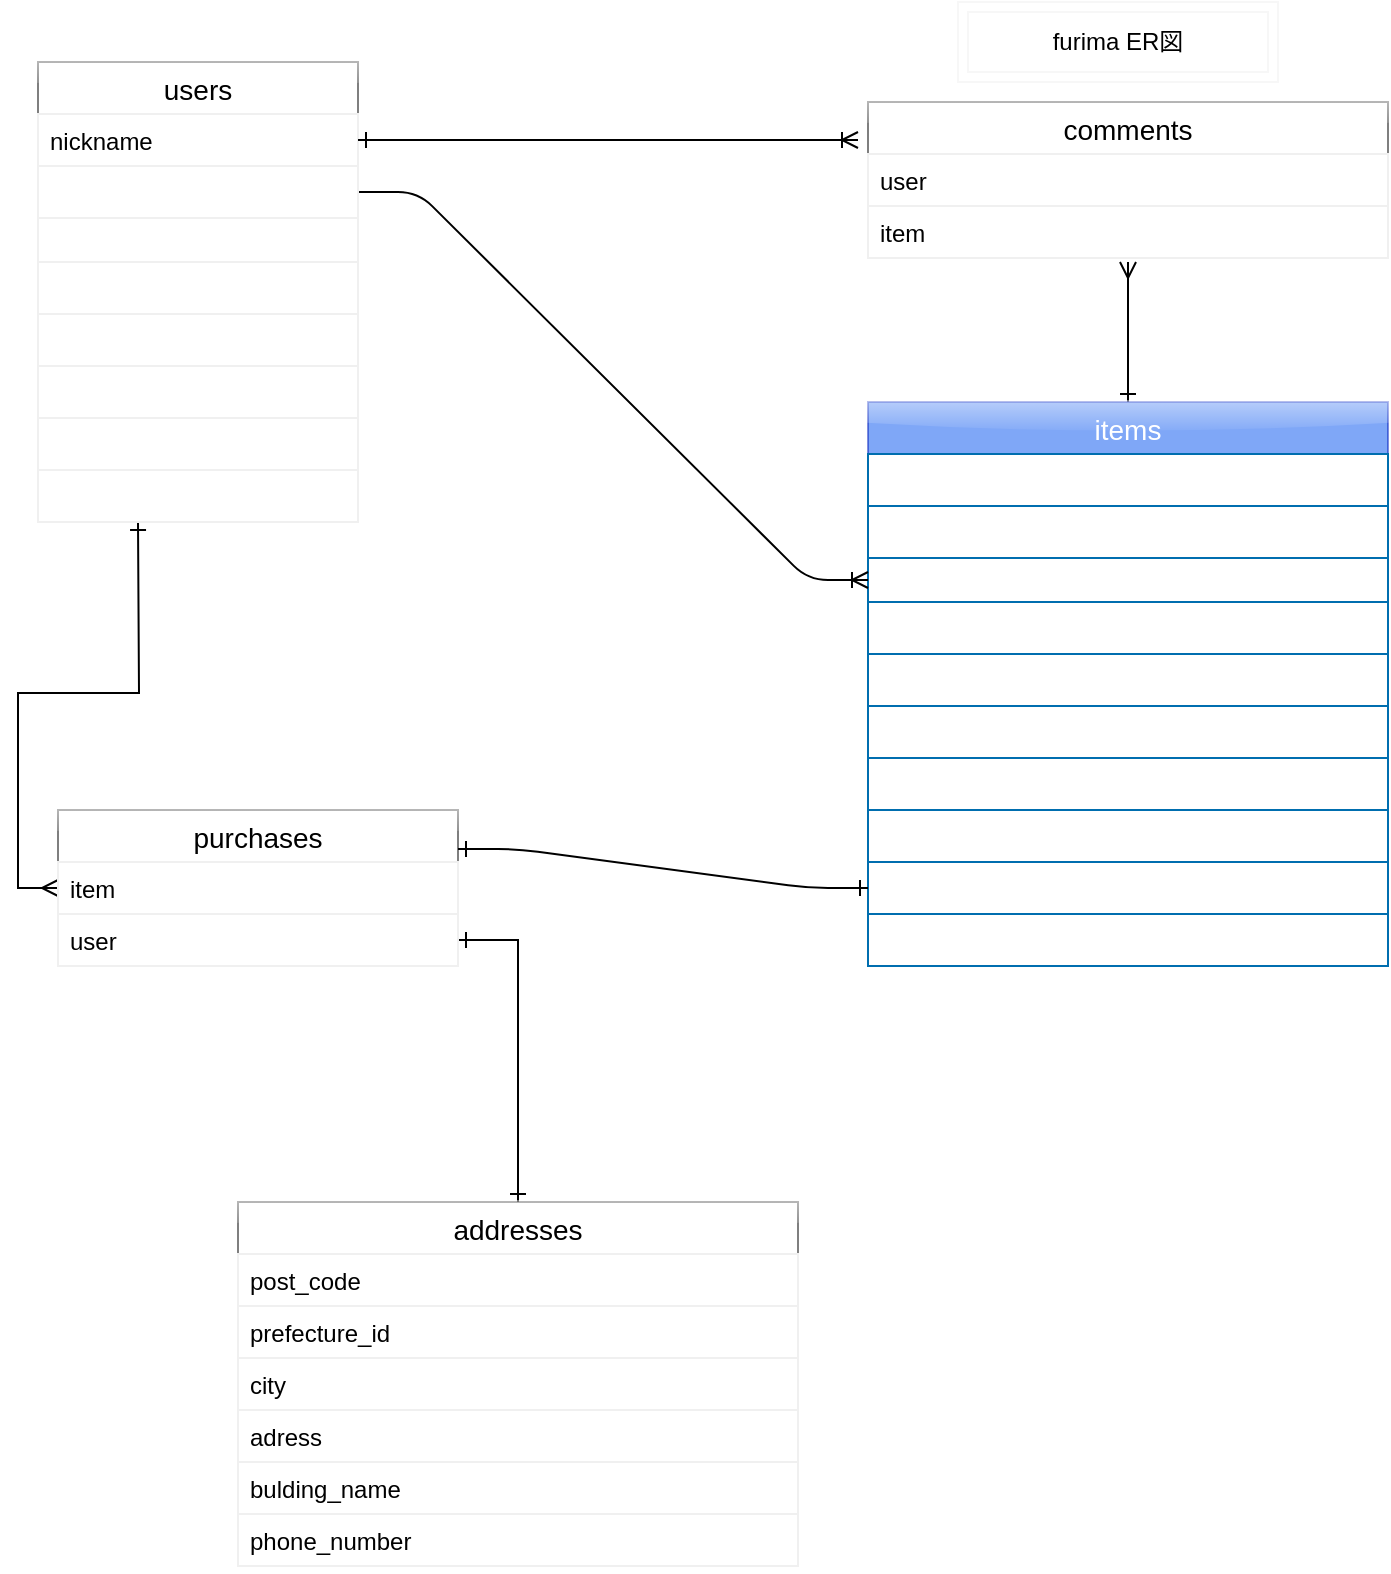 <mxfile version="13.1.3">
    <diagram id="6hGFLwfOUW9BJ-s0fimq" name="Page-1">
        <mxGraphModel dx="588" dy="1360" grid="1" gridSize="10" guides="1" tooltips="1" connect="1" arrows="1" fold="1" page="1" pageScale="1" pageWidth="1169" pageHeight="827" math="0" shadow="0">
            <root>
                <mxCell id="0"/>
                <mxCell id="1" parent="0"/>
                <mxCell id="108" style="edgeStyle=orthogonalEdgeStyle;rounded=0;orthogonalLoop=1;jettySize=auto;html=1;startArrow=ERone;startFill=0;startSize=6;endArrow=ERmany;endFill=0;endSize=6;targetPerimeterSpacing=0;strokeWidth=1;" parent="1" source="25" edge="1">
                    <mxGeometry relative="1" as="geometry">
                        <mxPoint x="585" y="140" as="targetPoint"/>
                    </mxGeometry>
                </mxCell>
                <mxCell id="25" value="items" style="swimlane;fontStyle=0;childLayout=stackLayout;horizontal=1;startSize=26;horizontalStack=0;resizeParent=1;resizeParentMax=0;resizeLast=0;collapsible=1;marginBottom=0;align=center;fontSize=14;rounded=0;shadow=0;glass=1;comic=0;labelBackgroundColor=none;fillColor=#0050ef;strokeColor=#001DBC;fontColor=#ffffff;swimlaneFillColor=none;opacity=50;" parent="1" vertex="1">
                    <mxGeometry x="455" y="210" width="260" height="282" as="geometry">
                        <mxRectangle x="140" y="150" width="70" height="26" as="alternateBounds"/>
                    </mxGeometry>
                </mxCell>
                <mxCell id="26" value="user_id" style="text;strokeColor=#006EAF;fillColor=none;spacingLeft=4;spacingRight=4;overflow=hidden;rotatable=0;points=[[0,0.5],[1,0.5]];portConstraint=eastwest;fontSize=12;fontColor=#ffffff;" parent="25" vertex="1">
                    <mxGeometry y="26" width="260" height="26" as="geometry"/>
                </mxCell>
                <mxCell id="27" value="price" style="text;strokeColor=#006EAF;fillColor=none;spacingLeft=4;spacingRight=4;overflow=hidden;rotatable=0;points=[[0,0.5],[1,0.5]];portConstraint=eastwest;fontSize=12;fontColor=#ffffff;" parent="25" vertex="1">
                    <mxGeometry y="52" width="260" height="26" as="geometry"/>
                </mxCell>
                <mxCell id="28" value="description" style="text;strokeColor=#006EAF;fillColor=none;spacingLeft=4;spacingRight=4;overflow=hidden;rotatable=0;points=[[0,0.5],[1,0.5]];portConstraint=eastwest;fontSize=12;fontColor=#ffffff;" parent="25" vertex="1">
                    <mxGeometry y="78" width="260" height="22" as="geometry"/>
                </mxCell>
                <mxCell id="29" value="category_id" style="text;strokeColor=#006EAF;fillColor=none;spacingLeft=4;spacingRight=4;overflow=hidden;rotatable=0;points=[[0,0.5],[1,0.5]];portConstraint=eastwest;fontSize=12;fontColor=#ffffff;" parent="25" vertex="1">
                    <mxGeometry y="100" width="260" height="26" as="geometry"/>
                </mxCell>
                <mxCell id="30" value="status" style="text;strokeColor=#006EAF;fillColor=none;spacingLeft=4;spacingRight=4;overflow=hidden;rotatable=0;points=[[0,0.5],[1,0.5]];portConstraint=eastwest;fontSize=12;fontColor=#ffffff;" parent="25" vertex="1">
                    <mxGeometry y="126" width="260" height="26" as="geometry"/>
                </mxCell>
                <mxCell id="31" value="cost" style="text;strokeColor=#006EAF;fillColor=none;spacingLeft=4;spacingRight=4;overflow=hidden;rotatable=0;points=[[0,0.5],[1,0.5]];portConstraint=eastwest;fontSize=12;fontColor=#ffffff;" parent="25" vertex="1">
                    <mxGeometry y="152" width="260" height="26" as="geometry"/>
                </mxCell>
                <mxCell id="32" value="days" style="text;strokeColor=#006EAF;fillColor=none;spacingLeft=4;spacingRight=4;overflow=hidden;rotatable=0;points=[[0,0.5],[1,0.5]];portConstraint=eastwest;fontSize=12;fontColor=#ffffff;" parent="25" vertex="1">
                    <mxGeometry y="178" width="260" height="26" as="geometry"/>
                </mxCell>
                <mxCell id="33" value="prefecture_id" style="text;strokeColor=#006EAF;fillColor=none;spacingLeft=4;spacingRight=4;overflow=hidden;rotatable=0;points=[[0,0.5],[1,0.5]];portConstraint=eastwest;fontSize=12;fontColor=#ffffff;" parent="25" vertex="1">
                    <mxGeometry y="204" width="260" height="26" as="geometry"/>
                </mxCell>
                <mxCell id="86" value="user_id" style="text;strokeColor=#006EAF;fillColor=none;spacingLeft=4;spacingRight=4;overflow=hidden;rotatable=0;points=[[0,0.5],[1,0.5]];portConstraint=eastwest;fontSize=12;fontColor=#ffffff;" parent="25" vertex="1">
                    <mxGeometry y="230" width="260" height="26" as="geometry"/>
                </mxCell>
                <mxCell id="60" value="user_id" style="text;strokeColor=#006EAF;fillColor=none;spacingLeft=4;spacingRight=4;overflow=hidden;rotatable=0;points=[[0,0.5],[1,0.5]];portConstraint=eastwest;fontSize=12;fontColor=#ffffff;" parent="25" vertex="1">
                    <mxGeometry y="256" width="260" height="26" as="geometry"/>
                </mxCell>
                <mxCell id="109" style="edgeStyle=orthogonalEdgeStyle;rounded=0;orthogonalLoop=1;jettySize=auto;html=1;startArrow=ERmany;startFill=0;startSize=6;endArrow=ERone;endFill=0;endSize=6;targetPerimeterSpacing=0;strokeWidth=1;exitX=0;exitY=0.5;exitDx=0;exitDy=0;" parent="1" source="79" edge="1">
                    <mxGeometry relative="1" as="geometry">
                        <mxPoint x="90" y="270" as="targetPoint"/>
                    </mxGeometry>
                </mxCell>
                <mxCell id="91" value="" style="edgeStyle=entityRelationEdgeStyle;fontSize=12;html=1;endArrow=ERoneToMany;strokeWidth=1;entryX=0;entryY=0.5;entryDx=0;entryDy=0;exitX=1;exitY=0.5;exitDx=0;exitDy=0;" parent="1" source="8" target="28" edge="1">
                    <mxGeometry width="100" height="100" relative="1" as="geometry">
                        <mxPoint x="220" y="220" as="sourcePoint"/>
                        <mxPoint x="320" y="120" as="targetPoint"/>
                    </mxGeometry>
                </mxCell>
                <mxCell id="96" value="" style="edgeStyle=entityRelationEdgeStyle;fontSize=12;html=1;endArrow=ERone;startArrow=ERone;strokeWidth=1;exitX=1;exitY=0.25;exitDx=0;exitDy=0;entryX=0;entryY=0.5;entryDx=0;entryDy=0;endFill=0;startFill=0;" parent="1" source="78" target="86" edge="1">
                    <mxGeometry width="100" height="100" relative="1" as="geometry">
                        <mxPoint x="280" y="650" as="sourcePoint"/>
                        <mxPoint x="380" y="550" as="targetPoint"/>
                    </mxGeometry>
                </mxCell>
                <mxCell id="106" style="edgeStyle=orthogonalEdgeStyle;rounded=0;orthogonalLoop=1;jettySize=auto;html=1;startArrow=ERone;startFill=0;startSize=6;endArrow=ERone;endFill=0;endSize=6;targetPerimeterSpacing=0;strokeWidth=1;entryX=0.5;entryY=0;entryDx=0;entryDy=0;" parent="1" source="80" edge="1" target="35">
                    <mxGeometry relative="1" as="geometry">
                        <mxPoint x="440" y="685" as="targetPoint"/>
                    </mxGeometry>
                </mxCell>
                <mxCell id="111" value="furima ER図" style="shape=ext;margin=3;double=1;whiteSpace=wrap;html=1;align=center;rounded=0;shadow=0;glass=1;comic=0;labelBackgroundColor=none;strokeColor=#F0F0F0;fillColor=none;gradientColor=none;opacity=50;" parent="1" vertex="1">
                    <mxGeometry x="500" y="10" width="160" height="40" as="geometry"/>
                </mxCell>
                <object label="users" type="" id="6">
                    <mxCell style="swimlane;fontStyle=0;childLayout=stackLayout;horizontal=1;startSize=26;horizontalStack=0;resizeParent=1;resizeParentMax=0;resizeLast=0;collapsible=1;marginBottom=0;align=center;fontSize=14;rounded=0;shadow=0;glass=1;comic=0;labelBackgroundColor=none;swimlaneFillColor=none;opacity=50;" parent="1" vertex="1">
                        <mxGeometry x="40" y="40" width="160" height="230" as="geometry">
                            <mxRectangle x="140" y="150" width="70" height="26" as="alternateBounds"/>
                        </mxGeometry>
                    </mxCell>
                </object>
                <mxCell id="7" value="nickname" style="text;spacingLeft=4;spacingRight=4;overflow=hidden;rotatable=0;points=[[0,0.5],[1,0.5]];portConstraint=eastwest;fontSize=12;strokeColor=#F0F0F0;" parent="6" vertex="1">
                    <mxGeometry y="26" width="160" height="26" as="geometry"/>
                </mxCell>
                <mxCell id="8" value="email" style="text;strokeColor=#F0F0F0;fillColor=none;spacingLeft=4;spacingRight=4;overflow=hidden;rotatable=0;points=[[0,0.5],[1,0.5]];portConstraint=eastwest;fontSize=12;fontColor=#ffffff;" parent="6" vertex="1">
                    <mxGeometry y="52" width="160" height="26" as="geometry"/>
                </mxCell>
                <mxCell id="9" value="password" style="text;strokeColor=#F0F0F0;fillColor=none;spacingLeft=4;spacingRight=4;overflow=hidden;rotatable=0;points=[[0,0.5],[1,0.5]];portConstraint=eastwest;fontSize=12;fontColor=#ffffff;" parent="6" vertex="1">
                    <mxGeometry y="78" width="160" height="22" as="geometry"/>
                </mxCell>
                <mxCell id="20" value="family_name" style="text;strokeColor=#F0F0F0;fillColor=none;spacingLeft=4;spacingRight=4;overflow=hidden;rotatable=0;points=[[0,0.5],[1,0.5]];portConstraint=eastwest;fontSize=12;fontColor=#ffffff;" parent="6" vertex="1">
                    <mxGeometry y="100" width="160" height="26" as="geometry"/>
                </mxCell>
                <mxCell id="21" value="fast_name" style="text;strokeColor=#F0F0F0;fillColor=none;spacingLeft=4;spacingRight=4;overflow=hidden;rotatable=0;points=[[0,0.5],[1,0.5]];portConstraint=eastwest;fontSize=12;fontColor=#ffffff;" parent="6" vertex="1">
                    <mxGeometry y="126" width="160" height="26" as="geometry"/>
                </mxCell>
                <mxCell id="22" value="family_name_kana" style="text;strokeColor=#F0F0F0;fillColor=none;spacingLeft=4;spacingRight=4;overflow=hidden;rotatable=0;points=[[0,0.5],[1,0.5]];portConstraint=eastwest;fontSize=12;fontColor=#ffffff;" parent="6" vertex="1">
                    <mxGeometry y="152" width="160" height="26" as="geometry"/>
                </mxCell>
                <mxCell id="23" value="fast_name_kana" style="text;strokeColor=#F0F0F0;fillColor=none;spacingLeft=4;spacingRight=4;overflow=hidden;rotatable=0;points=[[0,0.5],[1,0.5]];portConstraint=eastwest;fontSize=12;fontColor=#ffffff;" parent="6" vertex="1">
                    <mxGeometry y="178" width="160" height="26" as="geometry"/>
                </mxCell>
                <mxCell id="24" value="dirth_day" style="text;strokeColor=#F0F0F0;fillColor=none;spacingLeft=4;spacingRight=4;overflow=hidden;rotatable=0;points=[[0,0.5],[1,0.5]];portConstraint=eastwest;fontSize=12;fontColor=#ffffff;" parent="6" vertex="1">
                    <mxGeometry y="204" width="160" height="26" as="geometry"/>
                </mxCell>
                <mxCell id="78" value="purchases" style="swimlane;fontStyle=0;childLayout=stackLayout;horizontal=1;startSize=26;horizontalStack=0;resizeParent=1;resizeParentMax=0;resizeLast=0;collapsible=1;marginBottom=0;align=center;fontSize=14;rounded=0;shadow=0;glass=1;comic=0;labelBackgroundColor=none;opacity=50;swimlaneFillColor=none;" parent="1" vertex="1">
                    <mxGeometry x="50" y="414" width="200" height="78" as="geometry"/>
                </mxCell>
                <mxCell id="79" value="item" style="text;strokeColor=#F0F0F0;fillColor=none;spacingLeft=4;spacingRight=4;overflow=hidden;rotatable=0;points=[[0,0.5],[1,0.5]];portConstraint=eastwest;fontSize=12;" parent="78" vertex="1">
                    <mxGeometry y="26" width="200" height="26" as="geometry"/>
                </mxCell>
                <mxCell id="80" value="user" style="text;strokeColor=#F0F0F0;fillColor=none;spacingLeft=4;spacingRight=4;overflow=hidden;rotatable=0;points=[[0,0.5],[1,0.5]];portConstraint=eastwest;fontSize=12;" parent="78" vertex="1">
                    <mxGeometry y="52" width="200" height="26" as="geometry"/>
                </mxCell>
                <mxCell id="35" value="addresses" style="swimlane;fontStyle=0;childLayout=stackLayout;horizontal=1;startSize=26;horizontalStack=0;resizeParent=1;resizeParentMax=0;resizeLast=0;collapsible=1;marginBottom=0;align=center;fontSize=14;rounded=0;shadow=0;glass=1;comic=0;labelBackgroundColor=none;opacity=50;swimlaneFillColor=none;" parent="1" vertex="1">
                    <mxGeometry x="140" y="610" width="280" height="182" as="geometry"/>
                </mxCell>
                <mxCell id="37" value="post_code" style="text;strokeColor=#F0F0F0;fillColor=none;spacingLeft=4;spacingRight=4;overflow=hidden;rotatable=0;points=[[0,0.5],[1,0.5]];portConstraint=eastwest;fontSize=12;" parent="35" vertex="1">
                    <mxGeometry y="26" width="280" height="26" as="geometry"/>
                </mxCell>
                <mxCell id="38" value="prefecture_id" style="text;strokeColor=#F0F0F0;fillColor=none;spacingLeft=4;spacingRight=4;overflow=hidden;rotatable=0;points=[[0,0.5],[1,0.5]];portConstraint=eastwest;fontSize=12;" parent="35" vertex="1">
                    <mxGeometry y="52" width="280" height="26" as="geometry"/>
                </mxCell>
                <mxCell id="45" value="city" style="text;strokeColor=#F0F0F0;fillColor=none;spacingLeft=4;spacingRight=4;overflow=hidden;rotatable=0;points=[[0,0.5],[1,0.5]];portConstraint=eastwest;fontSize=12;" parent="35" vertex="1">
                    <mxGeometry y="78" width="280" height="26" as="geometry"/>
                </mxCell>
                <mxCell id="47" value="adress" style="text;strokeColor=#F0F0F0;fillColor=none;spacingLeft=4;spacingRight=4;overflow=hidden;rotatable=0;points=[[0,0.5],[1,0.5]];portConstraint=eastwest;fontSize=12;" parent="35" vertex="1">
                    <mxGeometry y="104" width="280" height="26" as="geometry"/>
                </mxCell>
                <mxCell id="46" value="bulding_name" style="text;strokeColor=#F0F0F0;fillColor=none;spacingLeft=4;spacingRight=4;overflow=hidden;rotatable=0;points=[[0,0.5],[1,0.5]];portConstraint=eastwest;fontSize=12;" parent="35" vertex="1">
                    <mxGeometry y="130" width="280" height="26" as="geometry"/>
                </mxCell>
                <mxCell id="48" value="phone_number" style="text;strokeColor=#F0F0F0;fillColor=none;spacingLeft=4;spacingRight=4;overflow=hidden;rotatable=0;points=[[0,0.5],[1,0.5]];portConstraint=eastwest;fontSize=12;" parent="35" vertex="1">
                    <mxGeometry y="156" width="280" height="26" as="geometry"/>
                </mxCell>
                <mxCell id="65" value="comments" style="swimlane;fontStyle=0;childLayout=stackLayout;horizontal=1;startSize=26;horizontalStack=0;resizeParent=1;resizeParentMax=0;resizeLast=0;collapsible=1;marginBottom=0;align=center;fontSize=14;rounded=0;shadow=0;glass=1;comic=0;labelBackgroundColor=none;opacity=50;swimlaneFillColor=none;" parent="1" vertex="1">
                    <mxGeometry x="455" y="60" width="260" height="78" as="geometry"/>
                </mxCell>
                <mxCell id="66" value="user" style="text;strokeColor=#F0F0F0;fillColor=none;spacingLeft=4;spacingRight=4;overflow=hidden;rotatable=0;points=[[0,0.5],[1,0.5]];portConstraint=eastwest;fontSize=12;" parent="65" vertex="1">
                    <mxGeometry y="26" width="260" height="26" as="geometry"/>
                </mxCell>
                <mxCell id="67" value="item" style="text;strokeColor=#F0F0F0;fillColor=none;spacingLeft=4;spacingRight=4;overflow=hidden;rotatable=0;points=[[0,0.5],[1,0.5]];portConstraint=eastwest;fontSize=12;" parent="65" vertex="1">
                    <mxGeometry y="52" width="260" height="26" as="geometry"/>
                </mxCell>
                <mxCell id="114" style="edgeStyle=orthogonalEdgeStyle;rounded=0;orthogonalLoop=1;jettySize=auto;html=1;endArrow=ERoneToMany;endFill=0;startArrow=ERone;startFill=0;" edge="1" parent="1" source="7">
                    <mxGeometry relative="1" as="geometry">
                        <mxPoint x="450" y="79" as="targetPoint"/>
                    </mxGeometry>
                </mxCell>
            </root>
        </mxGraphModel>
    </diagram>
</mxfile>